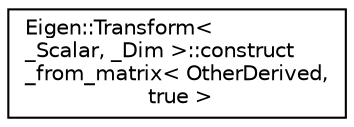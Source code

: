 digraph "Graphical Class Hierarchy"
{
  edge [fontname="Helvetica",fontsize="10",labelfontname="Helvetica",labelfontsize="10"];
  node [fontname="Helvetica",fontsize="10",shape=record];
  rankdir="LR";
  Node1 [label="Eigen::Transform\< \l_Scalar, _Dim \>::construct\l_from_matrix\< OtherDerived,\l true \>",height=0.2,width=0.4,color="black", fillcolor="white", style="filled",URL="$struct_eigen_1_1_transform_1_1construct__from__matrix_3_01_other_derived_00_01true_01_4.html"];
}
